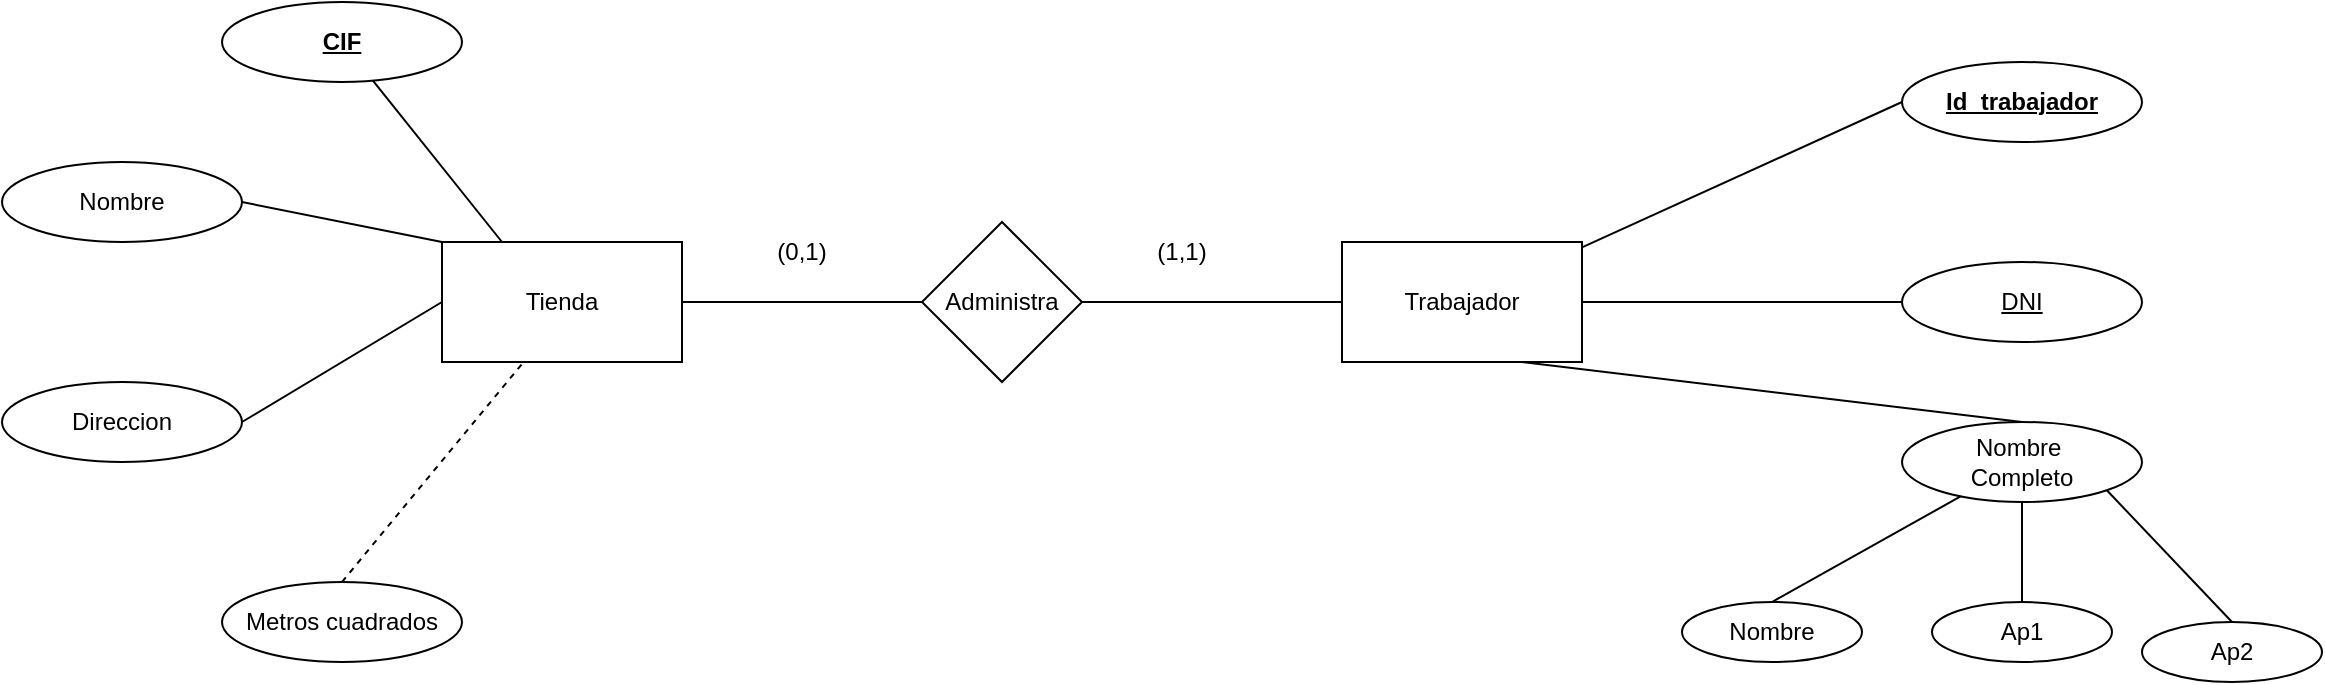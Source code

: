 <mxfile version="21.8.2" type="device">
  <diagram id="R2lEEEUBdFMjLlhIrx00" name="Page-1">
    <mxGraphModel dx="1591" dy="857" grid="1" gridSize="10" guides="1" tooltips="1" connect="1" arrows="1" fold="1" page="1" pageScale="1" pageWidth="850" pageHeight="1100" math="0" shadow="0" extFonts="Permanent Marker^https://fonts.googleapis.com/css?family=Permanent+Marker">
      <root>
        <mxCell id="0" />
        <mxCell id="1" parent="0" />
        <mxCell id="-lD7cXwF7x9B-krOe4Ea-15" style="edgeStyle=orthogonalEdgeStyle;rounded=0;orthogonalLoop=1;jettySize=auto;html=1;entryX=0;entryY=0.5;entryDx=0;entryDy=0;endArrow=none;endFill=0;" edge="1" parent="1" source="-lD7cXwF7x9B-krOe4Ea-11" target="-lD7cXwF7x9B-krOe4Ea-12">
          <mxGeometry relative="1" as="geometry" />
        </mxCell>
        <mxCell id="-lD7cXwF7x9B-krOe4Ea-11" value="Tienda" style="rounded=0;whiteSpace=wrap;html=1;" vertex="1" parent="1">
          <mxGeometry x="330" y="210" width="120" height="60" as="geometry" />
        </mxCell>
        <mxCell id="-lD7cXwF7x9B-krOe4Ea-12" value="Administra" style="rhombus;whiteSpace=wrap;html=1;" vertex="1" parent="1">
          <mxGeometry x="570" y="200" width="80" height="80" as="geometry" />
        </mxCell>
        <mxCell id="-lD7cXwF7x9B-krOe4Ea-16" style="edgeStyle=orthogonalEdgeStyle;rounded=0;orthogonalLoop=1;jettySize=auto;html=1;exitX=0;exitY=0.5;exitDx=0;exitDy=0;entryX=1;entryY=0.5;entryDx=0;entryDy=0;endArrow=none;endFill=0;" edge="1" parent="1" source="-lD7cXwF7x9B-krOe4Ea-13" target="-lD7cXwF7x9B-krOe4Ea-12">
          <mxGeometry relative="1" as="geometry" />
        </mxCell>
        <mxCell id="-lD7cXwF7x9B-krOe4Ea-13" value="Trabajador" style="rounded=0;whiteSpace=wrap;html=1;" vertex="1" parent="1">
          <mxGeometry x="780" y="210" width="120" height="60" as="geometry" />
        </mxCell>
        <mxCell id="-lD7cXwF7x9B-krOe4Ea-20" value="&lt;b&gt;&lt;u&gt;CIF&lt;/u&gt;&lt;/b&gt;" style="ellipse;whiteSpace=wrap;html=1;" vertex="1" parent="1">
          <mxGeometry x="220" y="90" width="120" height="40" as="geometry" />
        </mxCell>
        <mxCell id="-lD7cXwF7x9B-krOe4Ea-21" value="Nombre&amp;nbsp;&lt;br&gt;Completo" style="ellipse;whiteSpace=wrap;html=1;" vertex="1" parent="1">
          <mxGeometry x="1060" y="300" width="120" height="40" as="geometry" />
        </mxCell>
        <mxCell id="-lD7cXwF7x9B-krOe4Ea-22" value="&lt;u&gt;DNI&lt;/u&gt;" style="ellipse;whiteSpace=wrap;html=1;" vertex="1" parent="1">
          <mxGeometry x="1060" y="220" width="120" height="40" as="geometry" />
        </mxCell>
        <mxCell id="-lD7cXwF7x9B-krOe4Ea-23" value="Nombre" style="ellipse;whiteSpace=wrap;html=1;" vertex="1" parent="1">
          <mxGeometry x="110" y="170" width="120" height="40" as="geometry" />
        </mxCell>
        <mxCell id="-lD7cXwF7x9B-krOe4Ea-24" value="Direccion" style="ellipse;whiteSpace=wrap;html=1;" vertex="1" parent="1">
          <mxGeometry x="110" y="280" width="120" height="40" as="geometry" />
        </mxCell>
        <mxCell id="-lD7cXwF7x9B-krOe4Ea-25" value="Metros cuadrados" style="ellipse;whiteSpace=wrap;html=1;" vertex="1" parent="1">
          <mxGeometry x="220" y="380" width="120" height="40" as="geometry" />
        </mxCell>
        <mxCell id="-lD7cXwF7x9B-krOe4Ea-34" value="&lt;u&gt;&lt;b&gt;Id_trabajador&lt;/b&gt;&lt;/u&gt;" style="ellipse;whiteSpace=wrap;html=1;" vertex="1" parent="1">
          <mxGeometry x="1060" y="120" width="120" height="40" as="geometry" />
        </mxCell>
        <mxCell id="-lD7cXwF7x9B-krOe4Ea-35" value="Nombre" style="ellipse;whiteSpace=wrap;html=1;" vertex="1" parent="1">
          <mxGeometry x="950" y="390" width="90" height="30" as="geometry" />
        </mxCell>
        <mxCell id="-lD7cXwF7x9B-krOe4Ea-36" value="Ap1" style="ellipse;whiteSpace=wrap;html=1;" vertex="1" parent="1">
          <mxGeometry x="1075" y="390" width="90" height="30" as="geometry" />
        </mxCell>
        <mxCell id="-lD7cXwF7x9B-krOe4Ea-37" value="Ap2" style="ellipse;whiteSpace=wrap;html=1;" vertex="1" parent="1">
          <mxGeometry x="1180" y="400" width="90" height="30" as="geometry" />
        </mxCell>
        <mxCell id="-lD7cXwF7x9B-krOe4Ea-39" value="" style="endArrow=none;html=1;rounded=0;exitX=0.5;exitY=0;exitDx=0;exitDy=0;" edge="1" parent="1" source="-lD7cXwF7x9B-krOe4Ea-35" target="-lD7cXwF7x9B-krOe4Ea-21">
          <mxGeometry width="50" height="50" relative="1" as="geometry">
            <mxPoint x="830" y="250" as="sourcePoint" />
            <mxPoint x="880" y="200" as="targetPoint" />
          </mxGeometry>
        </mxCell>
        <mxCell id="-lD7cXwF7x9B-krOe4Ea-40" value="" style="endArrow=none;html=1;rounded=0;entryX=0.5;entryY=1;entryDx=0;entryDy=0;" edge="1" parent="1" source="-lD7cXwF7x9B-krOe4Ea-36" target="-lD7cXwF7x9B-krOe4Ea-21">
          <mxGeometry width="50" height="50" relative="1" as="geometry">
            <mxPoint x="1005" y="400" as="sourcePoint" />
            <mxPoint x="1111" y="337" as="targetPoint" />
          </mxGeometry>
        </mxCell>
        <mxCell id="-lD7cXwF7x9B-krOe4Ea-41" value="" style="endArrow=none;html=1;rounded=0;entryX=1;entryY=1;entryDx=0;entryDy=0;exitX=0.5;exitY=0;exitDx=0;exitDy=0;" edge="1" parent="1" source="-lD7cXwF7x9B-krOe4Ea-37" target="-lD7cXwF7x9B-krOe4Ea-21">
          <mxGeometry width="50" height="50" relative="1" as="geometry">
            <mxPoint x="1132" y="400" as="sourcePoint" />
            <mxPoint x="1140" y="340" as="targetPoint" />
          </mxGeometry>
        </mxCell>
        <mxCell id="-lD7cXwF7x9B-krOe4Ea-42" value="" style="endArrow=none;html=1;entryX=0.5;entryY=0;entryDx=0;entryDy=0;exitX=0.75;exitY=1;exitDx=0;exitDy=0;" edge="1" parent="1" source="-lD7cXwF7x9B-krOe4Ea-13" target="-lD7cXwF7x9B-krOe4Ea-21">
          <mxGeometry width="50" height="50" relative="1" as="geometry">
            <mxPoint x="660" y="260" as="sourcePoint" />
            <mxPoint x="710" y="210" as="targetPoint" />
          </mxGeometry>
        </mxCell>
        <mxCell id="-lD7cXwF7x9B-krOe4Ea-43" value="" style="endArrow=none;html=1;entryX=0;entryY=0.5;entryDx=0;entryDy=0;exitX=1;exitY=0.5;exitDx=0;exitDy=0;" edge="1" parent="1" source="-lD7cXwF7x9B-krOe4Ea-13" target="-lD7cXwF7x9B-krOe4Ea-22">
          <mxGeometry width="50" height="50" relative="1" as="geometry">
            <mxPoint x="820" y="280" as="sourcePoint" />
            <mxPoint x="910" y="330" as="targetPoint" />
          </mxGeometry>
        </mxCell>
        <mxCell id="-lD7cXwF7x9B-krOe4Ea-44" value="" style="endArrow=none;html=1;rounded=0;entryX=0;entryY=0.5;entryDx=0;entryDy=0;" edge="1" parent="1" source="-lD7cXwF7x9B-krOe4Ea-13" target="-lD7cXwF7x9B-krOe4Ea-34">
          <mxGeometry width="50" height="50" relative="1" as="geometry">
            <mxPoint x="660" y="260" as="sourcePoint" />
            <mxPoint x="710" y="210" as="targetPoint" />
          </mxGeometry>
        </mxCell>
        <mxCell id="-lD7cXwF7x9B-krOe4Ea-47" value="" style="endArrow=none;html=1;rounded=0;exitX=0.5;exitY=0;exitDx=0;exitDy=0;entryX=0;entryY=0.5;entryDx=0;entryDy=0;" edge="1" parent="1" target="-lD7cXwF7x9B-krOe4Ea-11">
          <mxGeometry width="50" height="50" relative="1" as="geometry">
            <mxPoint x="230" y="300" as="sourcePoint" />
            <mxPoint x="370" y="190" as="targetPoint" />
          </mxGeometry>
        </mxCell>
        <mxCell id="-lD7cXwF7x9B-krOe4Ea-48" value="" style="endArrow=none;html=1;rounded=0;exitX=0.5;exitY=0;exitDx=0;exitDy=0;entryX=0;entryY=0;entryDx=0;entryDy=0;" edge="1" parent="1" target="-lD7cXwF7x9B-krOe4Ea-11">
          <mxGeometry width="50" height="50" relative="1" as="geometry">
            <mxPoint x="230" y="190" as="sourcePoint" />
            <mxPoint x="370" y="130" as="targetPoint" />
          </mxGeometry>
        </mxCell>
        <mxCell id="-lD7cXwF7x9B-krOe4Ea-49" value="" style="endArrow=none;html=1;rounded=0;entryX=0.25;entryY=0;entryDx=0;entryDy=0;" edge="1" parent="1" source="-lD7cXwF7x9B-krOe4Ea-20" target="-lD7cXwF7x9B-krOe4Ea-11">
          <mxGeometry width="50" height="50" relative="1" as="geometry">
            <mxPoint x="240" y="200" as="sourcePoint" />
            <mxPoint x="380" y="220" as="targetPoint" />
          </mxGeometry>
        </mxCell>
        <mxCell id="-lD7cXwF7x9B-krOe4Ea-50" value="" style="endArrow=none;dashed=1;html=1;rounded=0;entryX=0.345;entryY=0.988;entryDx=0;entryDy=0;entryPerimeter=0;exitX=0.5;exitY=0;exitDx=0;exitDy=0;" edge="1" parent="1" source="-lD7cXwF7x9B-krOe4Ea-25" target="-lD7cXwF7x9B-krOe4Ea-11">
          <mxGeometry width="50" height="50" relative="1" as="geometry">
            <mxPoint x="750" y="380" as="sourcePoint" />
            <mxPoint x="800" y="330" as="targetPoint" />
          </mxGeometry>
        </mxCell>
        <mxCell id="-lD7cXwF7x9B-krOe4Ea-51" value="(0,1)" style="text;html=1;strokeColor=none;fillColor=none;align=center;verticalAlign=middle;whiteSpace=wrap;rounded=0;" vertex="1" parent="1">
          <mxGeometry x="480" y="200" width="60" height="30" as="geometry" />
        </mxCell>
        <mxCell id="-lD7cXwF7x9B-krOe4Ea-52" value="(1,1)" style="text;html=1;strokeColor=none;fillColor=none;align=center;verticalAlign=middle;whiteSpace=wrap;rounded=0;" vertex="1" parent="1">
          <mxGeometry x="670" y="200" width="60" height="30" as="geometry" />
        </mxCell>
      </root>
    </mxGraphModel>
  </diagram>
</mxfile>
